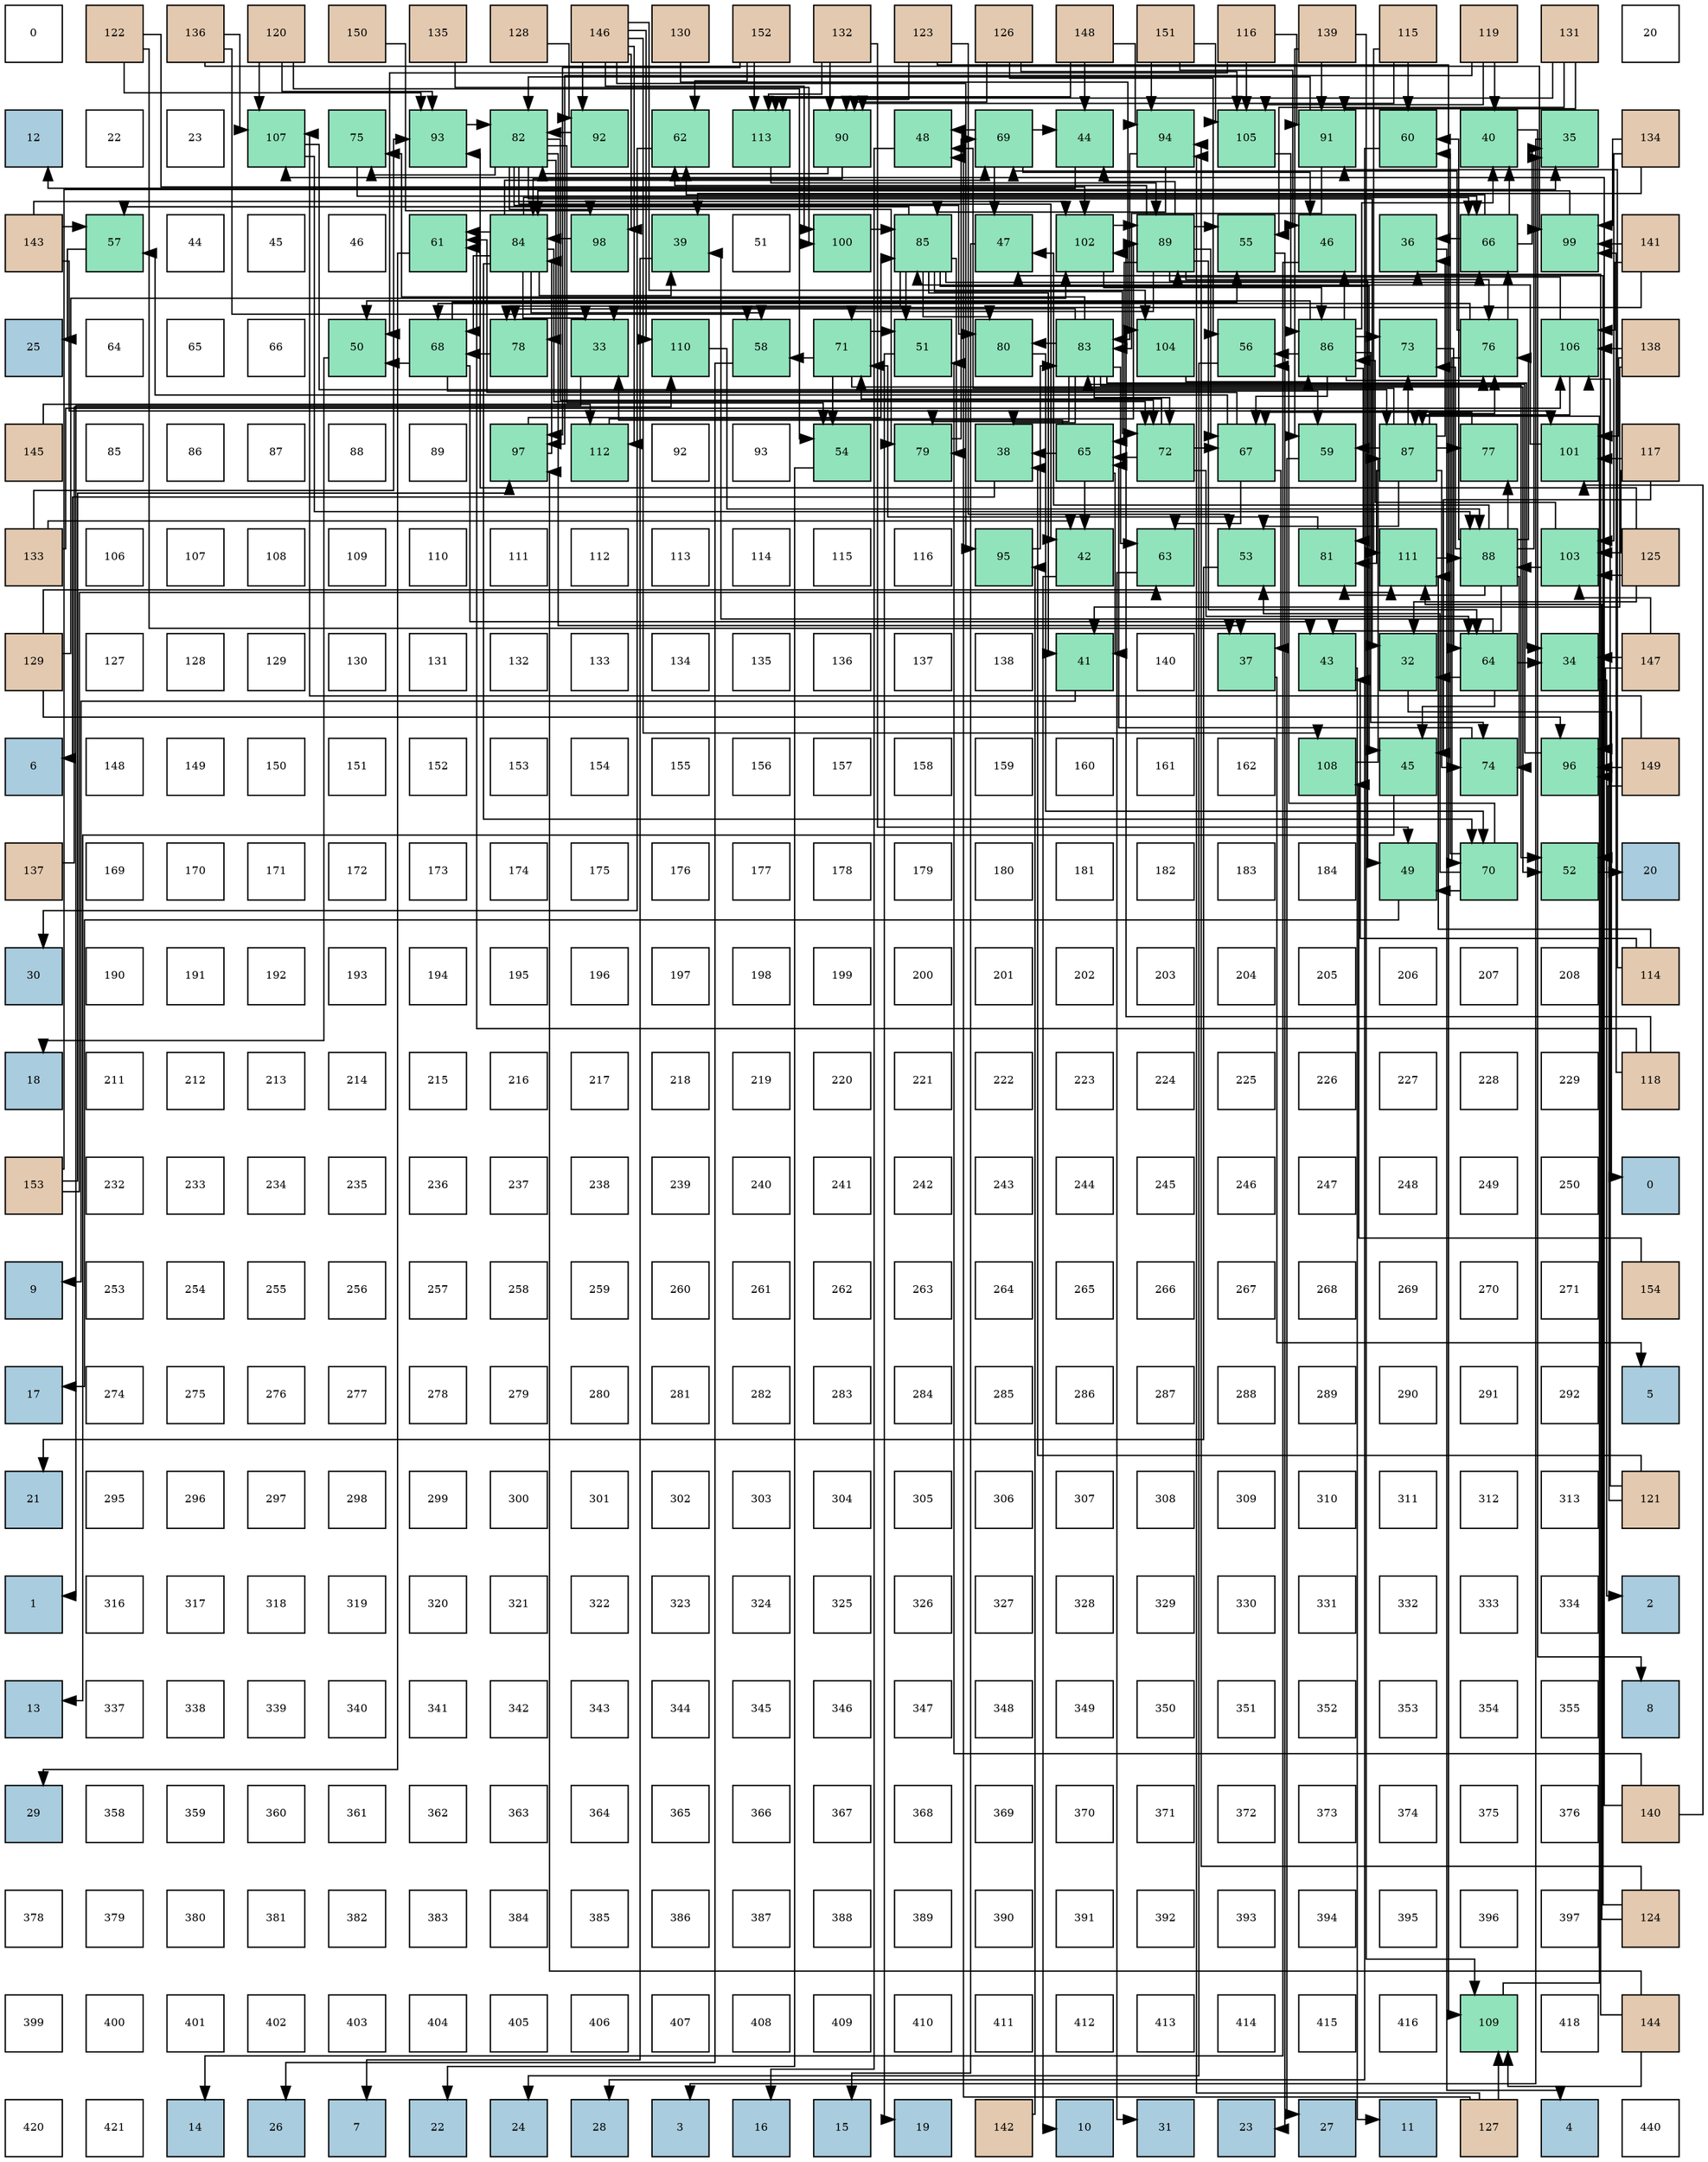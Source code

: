 digraph layout{
 rankdir=TB;
 splines=ortho;
 node [style=filled shape=square fixedsize=true width=0.6];
0[label="0", fontsize=8, fillcolor="#ffffff"];
1[label="122", fontsize=8, fillcolor="#e3c9af"];
2[label="136", fontsize=8, fillcolor="#e3c9af"];
3[label="120", fontsize=8, fillcolor="#e3c9af"];
4[label="150", fontsize=8, fillcolor="#e3c9af"];
5[label="135", fontsize=8, fillcolor="#e3c9af"];
6[label="128", fontsize=8, fillcolor="#e3c9af"];
7[label="146", fontsize=8, fillcolor="#e3c9af"];
8[label="130", fontsize=8, fillcolor="#e3c9af"];
9[label="152", fontsize=8, fillcolor="#e3c9af"];
10[label="132", fontsize=8, fillcolor="#e3c9af"];
11[label="123", fontsize=8, fillcolor="#e3c9af"];
12[label="126", fontsize=8, fillcolor="#e3c9af"];
13[label="148", fontsize=8, fillcolor="#e3c9af"];
14[label="151", fontsize=8, fillcolor="#e3c9af"];
15[label="116", fontsize=8, fillcolor="#e3c9af"];
16[label="139", fontsize=8, fillcolor="#e3c9af"];
17[label="115", fontsize=8, fillcolor="#e3c9af"];
18[label="119", fontsize=8, fillcolor="#e3c9af"];
19[label="131", fontsize=8, fillcolor="#e3c9af"];
20[label="20", fontsize=8, fillcolor="#ffffff"];
21[label="12", fontsize=8, fillcolor="#a9ccde"];
22[label="22", fontsize=8, fillcolor="#ffffff"];
23[label="23", fontsize=8, fillcolor="#ffffff"];
24[label="107", fontsize=8, fillcolor="#91e3bb"];
25[label="75", fontsize=8, fillcolor="#91e3bb"];
26[label="93", fontsize=8, fillcolor="#91e3bb"];
27[label="82", fontsize=8, fillcolor="#91e3bb"];
28[label="92", fontsize=8, fillcolor="#91e3bb"];
29[label="62", fontsize=8, fillcolor="#91e3bb"];
30[label="113", fontsize=8, fillcolor="#91e3bb"];
31[label="90", fontsize=8, fillcolor="#91e3bb"];
32[label="48", fontsize=8, fillcolor="#91e3bb"];
33[label="69", fontsize=8, fillcolor="#91e3bb"];
34[label="44", fontsize=8, fillcolor="#91e3bb"];
35[label="94", fontsize=8, fillcolor="#91e3bb"];
36[label="105", fontsize=8, fillcolor="#91e3bb"];
37[label="91", fontsize=8, fillcolor="#91e3bb"];
38[label="60", fontsize=8, fillcolor="#91e3bb"];
39[label="40", fontsize=8, fillcolor="#91e3bb"];
40[label="35", fontsize=8, fillcolor="#91e3bb"];
41[label="134", fontsize=8, fillcolor="#e3c9af"];
42[label="143", fontsize=8, fillcolor="#e3c9af"];
43[label="57", fontsize=8, fillcolor="#91e3bb"];
44[label="44", fontsize=8, fillcolor="#ffffff"];
45[label="45", fontsize=8, fillcolor="#ffffff"];
46[label="46", fontsize=8, fillcolor="#ffffff"];
47[label="61", fontsize=8, fillcolor="#91e3bb"];
48[label="84", fontsize=8, fillcolor="#91e3bb"];
49[label="98", fontsize=8, fillcolor="#91e3bb"];
50[label="39", fontsize=8, fillcolor="#91e3bb"];
51[label="51", fontsize=8, fillcolor="#ffffff"];
52[label="100", fontsize=8, fillcolor="#91e3bb"];
53[label="85", fontsize=8, fillcolor="#91e3bb"];
54[label="47", fontsize=8, fillcolor="#91e3bb"];
55[label="102", fontsize=8, fillcolor="#91e3bb"];
56[label="89", fontsize=8, fillcolor="#91e3bb"];
57[label="55", fontsize=8, fillcolor="#91e3bb"];
58[label="46", fontsize=8, fillcolor="#91e3bb"];
59[label="36", fontsize=8, fillcolor="#91e3bb"];
60[label="66", fontsize=8, fillcolor="#91e3bb"];
61[label="99", fontsize=8, fillcolor="#91e3bb"];
62[label="141", fontsize=8, fillcolor="#e3c9af"];
63[label="25", fontsize=8, fillcolor="#a9ccde"];
64[label="64", fontsize=8, fillcolor="#ffffff"];
65[label="65", fontsize=8, fillcolor="#ffffff"];
66[label="66", fontsize=8, fillcolor="#ffffff"];
67[label="50", fontsize=8, fillcolor="#91e3bb"];
68[label="68", fontsize=8, fillcolor="#91e3bb"];
69[label="78", fontsize=8, fillcolor="#91e3bb"];
70[label="33", fontsize=8, fillcolor="#91e3bb"];
71[label="110", fontsize=8, fillcolor="#91e3bb"];
72[label="58", fontsize=8, fillcolor="#91e3bb"];
73[label="71", fontsize=8, fillcolor="#91e3bb"];
74[label="51", fontsize=8, fillcolor="#91e3bb"];
75[label="80", fontsize=8, fillcolor="#91e3bb"];
76[label="83", fontsize=8, fillcolor="#91e3bb"];
77[label="104", fontsize=8, fillcolor="#91e3bb"];
78[label="56", fontsize=8, fillcolor="#91e3bb"];
79[label="86", fontsize=8, fillcolor="#91e3bb"];
80[label="73", fontsize=8, fillcolor="#91e3bb"];
81[label="76", fontsize=8, fillcolor="#91e3bb"];
82[label="106", fontsize=8, fillcolor="#91e3bb"];
83[label="138", fontsize=8, fillcolor="#e3c9af"];
84[label="145", fontsize=8, fillcolor="#e3c9af"];
85[label="85", fontsize=8, fillcolor="#ffffff"];
86[label="86", fontsize=8, fillcolor="#ffffff"];
87[label="87", fontsize=8, fillcolor="#ffffff"];
88[label="88", fontsize=8, fillcolor="#ffffff"];
89[label="89", fontsize=8, fillcolor="#ffffff"];
90[label="97", fontsize=8, fillcolor="#91e3bb"];
91[label="112", fontsize=8, fillcolor="#91e3bb"];
92[label="92", fontsize=8, fillcolor="#ffffff"];
93[label="93", fontsize=8, fillcolor="#ffffff"];
94[label="54", fontsize=8, fillcolor="#91e3bb"];
95[label="79", fontsize=8, fillcolor="#91e3bb"];
96[label="38", fontsize=8, fillcolor="#91e3bb"];
97[label="65", fontsize=8, fillcolor="#91e3bb"];
98[label="72", fontsize=8, fillcolor="#91e3bb"];
99[label="67", fontsize=8, fillcolor="#91e3bb"];
100[label="59", fontsize=8, fillcolor="#91e3bb"];
101[label="87", fontsize=8, fillcolor="#91e3bb"];
102[label="77", fontsize=8, fillcolor="#91e3bb"];
103[label="101", fontsize=8, fillcolor="#91e3bb"];
104[label="117", fontsize=8, fillcolor="#e3c9af"];
105[label="133", fontsize=8, fillcolor="#e3c9af"];
106[label="106", fontsize=8, fillcolor="#ffffff"];
107[label="107", fontsize=8, fillcolor="#ffffff"];
108[label="108", fontsize=8, fillcolor="#ffffff"];
109[label="109", fontsize=8, fillcolor="#ffffff"];
110[label="110", fontsize=8, fillcolor="#ffffff"];
111[label="111", fontsize=8, fillcolor="#ffffff"];
112[label="112", fontsize=8, fillcolor="#ffffff"];
113[label="113", fontsize=8, fillcolor="#ffffff"];
114[label="114", fontsize=8, fillcolor="#ffffff"];
115[label="115", fontsize=8, fillcolor="#ffffff"];
116[label="116", fontsize=8, fillcolor="#ffffff"];
117[label="95", fontsize=8, fillcolor="#91e3bb"];
118[label="42", fontsize=8, fillcolor="#91e3bb"];
119[label="63", fontsize=8, fillcolor="#91e3bb"];
120[label="53", fontsize=8, fillcolor="#91e3bb"];
121[label="81", fontsize=8, fillcolor="#91e3bb"];
122[label="111", fontsize=8, fillcolor="#91e3bb"];
123[label="88", fontsize=8, fillcolor="#91e3bb"];
124[label="103", fontsize=8, fillcolor="#91e3bb"];
125[label="125", fontsize=8, fillcolor="#e3c9af"];
126[label="129", fontsize=8, fillcolor="#e3c9af"];
127[label="127", fontsize=8, fillcolor="#ffffff"];
128[label="128", fontsize=8, fillcolor="#ffffff"];
129[label="129", fontsize=8, fillcolor="#ffffff"];
130[label="130", fontsize=8, fillcolor="#ffffff"];
131[label="131", fontsize=8, fillcolor="#ffffff"];
132[label="132", fontsize=8, fillcolor="#ffffff"];
133[label="133", fontsize=8, fillcolor="#ffffff"];
134[label="134", fontsize=8, fillcolor="#ffffff"];
135[label="135", fontsize=8, fillcolor="#ffffff"];
136[label="136", fontsize=8, fillcolor="#ffffff"];
137[label="137", fontsize=8, fillcolor="#ffffff"];
138[label="138", fontsize=8, fillcolor="#ffffff"];
139[label="41", fontsize=8, fillcolor="#91e3bb"];
140[label="140", fontsize=8, fillcolor="#ffffff"];
141[label="37", fontsize=8, fillcolor="#91e3bb"];
142[label="43", fontsize=8, fillcolor="#91e3bb"];
143[label="32", fontsize=8, fillcolor="#91e3bb"];
144[label="64", fontsize=8, fillcolor="#91e3bb"];
145[label="34", fontsize=8, fillcolor="#91e3bb"];
146[label="147", fontsize=8, fillcolor="#e3c9af"];
147[label="6", fontsize=8, fillcolor="#a9ccde"];
148[label="148", fontsize=8, fillcolor="#ffffff"];
149[label="149", fontsize=8, fillcolor="#ffffff"];
150[label="150", fontsize=8, fillcolor="#ffffff"];
151[label="151", fontsize=8, fillcolor="#ffffff"];
152[label="152", fontsize=8, fillcolor="#ffffff"];
153[label="153", fontsize=8, fillcolor="#ffffff"];
154[label="154", fontsize=8, fillcolor="#ffffff"];
155[label="155", fontsize=8, fillcolor="#ffffff"];
156[label="156", fontsize=8, fillcolor="#ffffff"];
157[label="157", fontsize=8, fillcolor="#ffffff"];
158[label="158", fontsize=8, fillcolor="#ffffff"];
159[label="159", fontsize=8, fillcolor="#ffffff"];
160[label="160", fontsize=8, fillcolor="#ffffff"];
161[label="161", fontsize=8, fillcolor="#ffffff"];
162[label="162", fontsize=8, fillcolor="#ffffff"];
163[label="108", fontsize=8, fillcolor="#91e3bb"];
164[label="45", fontsize=8, fillcolor="#91e3bb"];
165[label="74", fontsize=8, fillcolor="#91e3bb"];
166[label="96", fontsize=8, fillcolor="#91e3bb"];
167[label="149", fontsize=8, fillcolor="#e3c9af"];
168[label="137", fontsize=8, fillcolor="#e3c9af"];
169[label="169", fontsize=8, fillcolor="#ffffff"];
170[label="170", fontsize=8, fillcolor="#ffffff"];
171[label="171", fontsize=8, fillcolor="#ffffff"];
172[label="172", fontsize=8, fillcolor="#ffffff"];
173[label="173", fontsize=8, fillcolor="#ffffff"];
174[label="174", fontsize=8, fillcolor="#ffffff"];
175[label="175", fontsize=8, fillcolor="#ffffff"];
176[label="176", fontsize=8, fillcolor="#ffffff"];
177[label="177", fontsize=8, fillcolor="#ffffff"];
178[label="178", fontsize=8, fillcolor="#ffffff"];
179[label="179", fontsize=8, fillcolor="#ffffff"];
180[label="180", fontsize=8, fillcolor="#ffffff"];
181[label="181", fontsize=8, fillcolor="#ffffff"];
182[label="182", fontsize=8, fillcolor="#ffffff"];
183[label="183", fontsize=8, fillcolor="#ffffff"];
184[label="184", fontsize=8, fillcolor="#ffffff"];
185[label="49", fontsize=8, fillcolor="#91e3bb"];
186[label="70", fontsize=8, fillcolor="#91e3bb"];
187[label="52", fontsize=8, fillcolor="#91e3bb"];
188[label="20", fontsize=8, fillcolor="#a9ccde"];
189[label="30", fontsize=8, fillcolor="#a9ccde"];
190[label="190", fontsize=8, fillcolor="#ffffff"];
191[label="191", fontsize=8, fillcolor="#ffffff"];
192[label="192", fontsize=8, fillcolor="#ffffff"];
193[label="193", fontsize=8, fillcolor="#ffffff"];
194[label="194", fontsize=8, fillcolor="#ffffff"];
195[label="195", fontsize=8, fillcolor="#ffffff"];
196[label="196", fontsize=8, fillcolor="#ffffff"];
197[label="197", fontsize=8, fillcolor="#ffffff"];
198[label="198", fontsize=8, fillcolor="#ffffff"];
199[label="199", fontsize=8, fillcolor="#ffffff"];
200[label="200", fontsize=8, fillcolor="#ffffff"];
201[label="201", fontsize=8, fillcolor="#ffffff"];
202[label="202", fontsize=8, fillcolor="#ffffff"];
203[label="203", fontsize=8, fillcolor="#ffffff"];
204[label="204", fontsize=8, fillcolor="#ffffff"];
205[label="205", fontsize=8, fillcolor="#ffffff"];
206[label="206", fontsize=8, fillcolor="#ffffff"];
207[label="207", fontsize=8, fillcolor="#ffffff"];
208[label="208", fontsize=8, fillcolor="#ffffff"];
209[label="114", fontsize=8, fillcolor="#e3c9af"];
210[label="18", fontsize=8, fillcolor="#a9ccde"];
211[label="211", fontsize=8, fillcolor="#ffffff"];
212[label="212", fontsize=8, fillcolor="#ffffff"];
213[label="213", fontsize=8, fillcolor="#ffffff"];
214[label="214", fontsize=8, fillcolor="#ffffff"];
215[label="215", fontsize=8, fillcolor="#ffffff"];
216[label="216", fontsize=8, fillcolor="#ffffff"];
217[label="217", fontsize=8, fillcolor="#ffffff"];
218[label="218", fontsize=8, fillcolor="#ffffff"];
219[label="219", fontsize=8, fillcolor="#ffffff"];
220[label="220", fontsize=8, fillcolor="#ffffff"];
221[label="221", fontsize=8, fillcolor="#ffffff"];
222[label="222", fontsize=8, fillcolor="#ffffff"];
223[label="223", fontsize=8, fillcolor="#ffffff"];
224[label="224", fontsize=8, fillcolor="#ffffff"];
225[label="225", fontsize=8, fillcolor="#ffffff"];
226[label="226", fontsize=8, fillcolor="#ffffff"];
227[label="227", fontsize=8, fillcolor="#ffffff"];
228[label="228", fontsize=8, fillcolor="#ffffff"];
229[label="229", fontsize=8, fillcolor="#ffffff"];
230[label="118", fontsize=8, fillcolor="#e3c9af"];
231[label="153", fontsize=8, fillcolor="#e3c9af"];
232[label="232", fontsize=8, fillcolor="#ffffff"];
233[label="233", fontsize=8, fillcolor="#ffffff"];
234[label="234", fontsize=8, fillcolor="#ffffff"];
235[label="235", fontsize=8, fillcolor="#ffffff"];
236[label="236", fontsize=8, fillcolor="#ffffff"];
237[label="237", fontsize=8, fillcolor="#ffffff"];
238[label="238", fontsize=8, fillcolor="#ffffff"];
239[label="239", fontsize=8, fillcolor="#ffffff"];
240[label="240", fontsize=8, fillcolor="#ffffff"];
241[label="241", fontsize=8, fillcolor="#ffffff"];
242[label="242", fontsize=8, fillcolor="#ffffff"];
243[label="243", fontsize=8, fillcolor="#ffffff"];
244[label="244", fontsize=8, fillcolor="#ffffff"];
245[label="245", fontsize=8, fillcolor="#ffffff"];
246[label="246", fontsize=8, fillcolor="#ffffff"];
247[label="247", fontsize=8, fillcolor="#ffffff"];
248[label="248", fontsize=8, fillcolor="#ffffff"];
249[label="249", fontsize=8, fillcolor="#ffffff"];
250[label="250", fontsize=8, fillcolor="#ffffff"];
251[label="0", fontsize=8, fillcolor="#a9ccde"];
252[label="9", fontsize=8, fillcolor="#a9ccde"];
253[label="253", fontsize=8, fillcolor="#ffffff"];
254[label="254", fontsize=8, fillcolor="#ffffff"];
255[label="255", fontsize=8, fillcolor="#ffffff"];
256[label="256", fontsize=8, fillcolor="#ffffff"];
257[label="257", fontsize=8, fillcolor="#ffffff"];
258[label="258", fontsize=8, fillcolor="#ffffff"];
259[label="259", fontsize=8, fillcolor="#ffffff"];
260[label="260", fontsize=8, fillcolor="#ffffff"];
261[label="261", fontsize=8, fillcolor="#ffffff"];
262[label="262", fontsize=8, fillcolor="#ffffff"];
263[label="263", fontsize=8, fillcolor="#ffffff"];
264[label="264", fontsize=8, fillcolor="#ffffff"];
265[label="265", fontsize=8, fillcolor="#ffffff"];
266[label="266", fontsize=8, fillcolor="#ffffff"];
267[label="267", fontsize=8, fillcolor="#ffffff"];
268[label="268", fontsize=8, fillcolor="#ffffff"];
269[label="269", fontsize=8, fillcolor="#ffffff"];
270[label="270", fontsize=8, fillcolor="#ffffff"];
271[label="271", fontsize=8, fillcolor="#ffffff"];
272[label="154", fontsize=8, fillcolor="#e3c9af"];
273[label="17", fontsize=8, fillcolor="#a9ccde"];
274[label="274", fontsize=8, fillcolor="#ffffff"];
275[label="275", fontsize=8, fillcolor="#ffffff"];
276[label="276", fontsize=8, fillcolor="#ffffff"];
277[label="277", fontsize=8, fillcolor="#ffffff"];
278[label="278", fontsize=8, fillcolor="#ffffff"];
279[label="279", fontsize=8, fillcolor="#ffffff"];
280[label="280", fontsize=8, fillcolor="#ffffff"];
281[label="281", fontsize=8, fillcolor="#ffffff"];
282[label="282", fontsize=8, fillcolor="#ffffff"];
283[label="283", fontsize=8, fillcolor="#ffffff"];
284[label="284", fontsize=8, fillcolor="#ffffff"];
285[label="285", fontsize=8, fillcolor="#ffffff"];
286[label="286", fontsize=8, fillcolor="#ffffff"];
287[label="287", fontsize=8, fillcolor="#ffffff"];
288[label="288", fontsize=8, fillcolor="#ffffff"];
289[label="289", fontsize=8, fillcolor="#ffffff"];
290[label="290", fontsize=8, fillcolor="#ffffff"];
291[label="291", fontsize=8, fillcolor="#ffffff"];
292[label="292", fontsize=8, fillcolor="#ffffff"];
293[label="5", fontsize=8, fillcolor="#a9ccde"];
294[label="21", fontsize=8, fillcolor="#a9ccde"];
295[label="295", fontsize=8, fillcolor="#ffffff"];
296[label="296", fontsize=8, fillcolor="#ffffff"];
297[label="297", fontsize=8, fillcolor="#ffffff"];
298[label="298", fontsize=8, fillcolor="#ffffff"];
299[label="299", fontsize=8, fillcolor="#ffffff"];
300[label="300", fontsize=8, fillcolor="#ffffff"];
301[label="301", fontsize=8, fillcolor="#ffffff"];
302[label="302", fontsize=8, fillcolor="#ffffff"];
303[label="303", fontsize=8, fillcolor="#ffffff"];
304[label="304", fontsize=8, fillcolor="#ffffff"];
305[label="305", fontsize=8, fillcolor="#ffffff"];
306[label="306", fontsize=8, fillcolor="#ffffff"];
307[label="307", fontsize=8, fillcolor="#ffffff"];
308[label="308", fontsize=8, fillcolor="#ffffff"];
309[label="309", fontsize=8, fillcolor="#ffffff"];
310[label="310", fontsize=8, fillcolor="#ffffff"];
311[label="311", fontsize=8, fillcolor="#ffffff"];
312[label="312", fontsize=8, fillcolor="#ffffff"];
313[label="313", fontsize=8, fillcolor="#ffffff"];
314[label="121", fontsize=8, fillcolor="#e3c9af"];
315[label="1", fontsize=8, fillcolor="#a9ccde"];
316[label="316", fontsize=8, fillcolor="#ffffff"];
317[label="317", fontsize=8, fillcolor="#ffffff"];
318[label="318", fontsize=8, fillcolor="#ffffff"];
319[label="319", fontsize=8, fillcolor="#ffffff"];
320[label="320", fontsize=8, fillcolor="#ffffff"];
321[label="321", fontsize=8, fillcolor="#ffffff"];
322[label="322", fontsize=8, fillcolor="#ffffff"];
323[label="323", fontsize=8, fillcolor="#ffffff"];
324[label="324", fontsize=8, fillcolor="#ffffff"];
325[label="325", fontsize=8, fillcolor="#ffffff"];
326[label="326", fontsize=8, fillcolor="#ffffff"];
327[label="327", fontsize=8, fillcolor="#ffffff"];
328[label="328", fontsize=8, fillcolor="#ffffff"];
329[label="329", fontsize=8, fillcolor="#ffffff"];
330[label="330", fontsize=8, fillcolor="#ffffff"];
331[label="331", fontsize=8, fillcolor="#ffffff"];
332[label="332", fontsize=8, fillcolor="#ffffff"];
333[label="333", fontsize=8, fillcolor="#ffffff"];
334[label="334", fontsize=8, fillcolor="#ffffff"];
335[label="2", fontsize=8, fillcolor="#a9ccde"];
336[label="13", fontsize=8, fillcolor="#a9ccde"];
337[label="337", fontsize=8, fillcolor="#ffffff"];
338[label="338", fontsize=8, fillcolor="#ffffff"];
339[label="339", fontsize=8, fillcolor="#ffffff"];
340[label="340", fontsize=8, fillcolor="#ffffff"];
341[label="341", fontsize=8, fillcolor="#ffffff"];
342[label="342", fontsize=8, fillcolor="#ffffff"];
343[label="343", fontsize=8, fillcolor="#ffffff"];
344[label="344", fontsize=8, fillcolor="#ffffff"];
345[label="345", fontsize=8, fillcolor="#ffffff"];
346[label="346", fontsize=8, fillcolor="#ffffff"];
347[label="347", fontsize=8, fillcolor="#ffffff"];
348[label="348", fontsize=8, fillcolor="#ffffff"];
349[label="349", fontsize=8, fillcolor="#ffffff"];
350[label="350", fontsize=8, fillcolor="#ffffff"];
351[label="351", fontsize=8, fillcolor="#ffffff"];
352[label="352", fontsize=8, fillcolor="#ffffff"];
353[label="353", fontsize=8, fillcolor="#ffffff"];
354[label="354", fontsize=8, fillcolor="#ffffff"];
355[label="355", fontsize=8, fillcolor="#ffffff"];
356[label="8", fontsize=8, fillcolor="#a9ccde"];
357[label="29", fontsize=8, fillcolor="#a9ccde"];
358[label="358", fontsize=8, fillcolor="#ffffff"];
359[label="359", fontsize=8, fillcolor="#ffffff"];
360[label="360", fontsize=8, fillcolor="#ffffff"];
361[label="361", fontsize=8, fillcolor="#ffffff"];
362[label="362", fontsize=8, fillcolor="#ffffff"];
363[label="363", fontsize=8, fillcolor="#ffffff"];
364[label="364", fontsize=8, fillcolor="#ffffff"];
365[label="365", fontsize=8, fillcolor="#ffffff"];
366[label="366", fontsize=8, fillcolor="#ffffff"];
367[label="367", fontsize=8, fillcolor="#ffffff"];
368[label="368", fontsize=8, fillcolor="#ffffff"];
369[label="369", fontsize=8, fillcolor="#ffffff"];
370[label="370", fontsize=8, fillcolor="#ffffff"];
371[label="371", fontsize=8, fillcolor="#ffffff"];
372[label="372", fontsize=8, fillcolor="#ffffff"];
373[label="373", fontsize=8, fillcolor="#ffffff"];
374[label="374", fontsize=8, fillcolor="#ffffff"];
375[label="375", fontsize=8, fillcolor="#ffffff"];
376[label="376", fontsize=8, fillcolor="#ffffff"];
377[label="140", fontsize=8, fillcolor="#e3c9af"];
378[label="378", fontsize=8, fillcolor="#ffffff"];
379[label="379", fontsize=8, fillcolor="#ffffff"];
380[label="380", fontsize=8, fillcolor="#ffffff"];
381[label="381", fontsize=8, fillcolor="#ffffff"];
382[label="382", fontsize=8, fillcolor="#ffffff"];
383[label="383", fontsize=8, fillcolor="#ffffff"];
384[label="384", fontsize=8, fillcolor="#ffffff"];
385[label="385", fontsize=8, fillcolor="#ffffff"];
386[label="386", fontsize=8, fillcolor="#ffffff"];
387[label="387", fontsize=8, fillcolor="#ffffff"];
388[label="388", fontsize=8, fillcolor="#ffffff"];
389[label="389", fontsize=8, fillcolor="#ffffff"];
390[label="390", fontsize=8, fillcolor="#ffffff"];
391[label="391", fontsize=8, fillcolor="#ffffff"];
392[label="392", fontsize=8, fillcolor="#ffffff"];
393[label="393", fontsize=8, fillcolor="#ffffff"];
394[label="394", fontsize=8, fillcolor="#ffffff"];
395[label="395", fontsize=8, fillcolor="#ffffff"];
396[label="396", fontsize=8, fillcolor="#ffffff"];
397[label="397", fontsize=8, fillcolor="#ffffff"];
398[label="124", fontsize=8, fillcolor="#e3c9af"];
399[label="399", fontsize=8, fillcolor="#ffffff"];
400[label="400", fontsize=8, fillcolor="#ffffff"];
401[label="401", fontsize=8, fillcolor="#ffffff"];
402[label="402", fontsize=8, fillcolor="#ffffff"];
403[label="403", fontsize=8, fillcolor="#ffffff"];
404[label="404", fontsize=8, fillcolor="#ffffff"];
405[label="405", fontsize=8, fillcolor="#ffffff"];
406[label="406", fontsize=8, fillcolor="#ffffff"];
407[label="407", fontsize=8, fillcolor="#ffffff"];
408[label="408", fontsize=8, fillcolor="#ffffff"];
409[label="409", fontsize=8, fillcolor="#ffffff"];
410[label="410", fontsize=8, fillcolor="#ffffff"];
411[label="411", fontsize=8, fillcolor="#ffffff"];
412[label="412", fontsize=8, fillcolor="#ffffff"];
413[label="413", fontsize=8, fillcolor="#ffffff"];
414[label="414", fontsize=8, fillcolor="#ffffff"];
415[label="415", fontsize=8, fillcolor="#ffffff"];
416[label="416", fontsize=8, fillcolor="#ffffff"];
417[label="109", fontsize=8, fillcolor="#91e3bb"];
418[label="418", fontsize=8, fillcolor="#ffffff"];
419[label="144", fontsize=8, fillcolor="#e3c9af"];
420[label="420", fontsize=8, fillcolor="#ffffff"];
421[label="421", fontsize=8, fillcolor="#ffffff"];
422[label="14", fontsize=8, fillcolor="#a9ccde"];
423[label="26", fontsize=8, fillcolor="#a9ccde"];
424[label="7", fontsize=8, fillcolor="#a9ccde"];
425[label="22", fontsize=8, fillcolor="#a9ccde"];
426[label="24", fontsize=8, fillcolor="#a9ccde"];
427[label="28", fontsize=8, fillcolor="#a9ccde"];
428[label="3", fontsize=8, fillcolor="#a9ccde"];
429[label="16", fontsize=8, fillcolor="#a9ccde"];
430[label="15", fontsize=8, fillcolor="#a9ccde"];
431[label="19", fontsize=8, fillcolor="#a9ccde"];
432[label="142", fontsize=8, fillcolor="#e3c9af"];
433[label="10", fontsize=8, fillcolor="#a9ccde"];
434[label="31", fontsize=8, fillcolor="#a9ccde"];
435[label="23", fontsize=8, fillcolor="#a9ccde"];
436[label="27", fontsize=8, fillcolor="#a9ccde"];
437[label="11", fontsize=8, fillcolor="#a9ccde"];
438[label="127", fontsize=8, fillcolor="#e3c9af"];
439[label="4", fontsize=8, fillcolor="#a9ccde"];
440[label="440", fontsize=8, fillcolor="#ffffff"];
edge [constraint=false, style=vis];143 -> 251;
70 -> 315;
145 -> 335;
40 -> 428;
59 -> 439;
141 -> 293;
96 -> 147;
50 -> 424;
39 -> 356;
139 -> 252;
118 -> 433;
142 -> 437;
34 -> 21;
164 -> 336;
58 -> 422;
54 -> 430;
32 -> 429;
185 -> 273;
67 -> 210;
74 -> 431;
187 -> 188;
120 -> 294;
94 -> 425;
57 -> 435;
78 -> 426;
43 -> 63;
72 -> 423;
100 -> 436;
38 -> 427;
47 -> 357;
29 -> 189;
119 -> 434;
144 -> 143;
144 -> 145;
144 -> 50;
144 -> 164;
97 -> 70;
97 -> 96;
97 -> 139;
97 -> 118;
60 -> 40;
60 -> 59;
60 -> 39;
60 -> 29;
99 -> 141;
99 -> 43;
99 -> 47;
99 -> 119;
68 -> 142;
68 -> 67;
68 -> 57;
68 -> 100;
33 -> 34;
33 -> 58;
33 -> 54;
33 -> 32;
186 -> 185;
186 -> 120;
186 -> 78;
186 -> 38;
73 -> 74;
73 -> 187;
73 -> 94;
73 -> 72;
98 -> 144;
98 -> 97;
98 -> 99;
98 -> 73;
80 -> 144;
165 -> 97;
25 -> 60;
81 -> 60;
81 -> 68;
81 -> 33;
81 -> 186;
102 -> 99;
69 -> 68;
95 -> 33;
75 -> 186;
121 -> 73;
27 -> 143;
27 -> 141;
27 -> 118;
27 -> 94;
27 -> 98;
27 -> 25;
27 -> 69;
27 -> 95;
27 -> 75;
76 -> 145;
76 -> 96;
76 -> 187;
76 -> 119;
76 -> 98;
76 -> 25;
76 -> 69;
76 -> 95;
76 -> 75;
48 -> 70;
48 -> 50;
48 -> 72;
48 -> 47;
48 -> 60;
48 -> 68;
48 -> 33;
48 -> 186;
48 -> 98;
53 -> 139;
53 -> 164;
53 -> 74;
53 -> 43;
53 -> 60;
53 -> 98;
53 -> 69;
53 -> 95;
53 -> 75;
79 -> 39;
79 -> 58;
79 -> 67;
79 -> 78;
79 -> 99;
79 -> 80;
79 -> 165;
79 -> 81;
79 -> 121;
101 -> 59;
101 -> 32;
101 -> 120;
101 -> 100;
101 -> 80;
101 -> 165;
101 -> 81;
101 -> 102;
101 -> 121;
123 -> 40;
123 -> 142;
123 -> 54;
123 -> 38;
123 -> 80;
123 -> 165;
123 -> 81;
123 -> 102;
123 -> 121;
56 -> 34;
56 -> 185;
56 -> 57;
56 -> 29;
56 -> 144;
56 -> 97;
56 -> 99;
56 -> 73;
56 -> 81;
31 -> 27;
31 -> 48;
37 -> 27;
37 -> 76;
28 -> 27;
26 -> 27;
35 -> 76;
35 -> 53;
117 -> 76;
166 -> 76;
90 -> 48;
90 -> 53;
49 -> 48;
61 -> 48;
52 -> 53;
103 -> 53;
55 -> 79;
55 -> 56;
124 -> 79;
124 -> 123;
77 -> 79;
36 -> 79;
82 -> 101;
82 -> 56;
24 -> 101;
24 -> 123;
163 -> 101;
417 -> 101;
71 -> 123;
122 -> 123;
91 -> 56;
30 -> 56;
209 -> 142;
209 -> 37;
209 -> 122;
17 -> 38;
17 -> 31;
17 -> 122;
15 -> 67;
15 -> 37;
15 -> 36;
104 -> 164;
104 -> 103;
104 -> 124;
230 -> 47;
230 -> 61;
230 -> 55;
18 -> 39;
18 -> 90;
18 -> 36;
3 -> 94;
3 -> 26;
3 -> 24;
314 -> 96;
314 -> 166;
314 -> 82;
1 -> 141;
1 -> 26;
1 -> 55;
11 -> 120;
11 -> 31;
11 -> 417;
398 -> 54;
398 -> 35;
398 -> 122;
125 -> 143;
125 -> 26;
125 -> 124;
12 -> 78;
12 -> 31;
12 -> 36;
438 -> 32;
438 -> 35;
438 -> 417;
6 -> 28;
126 -> 119;
126 -> 166;
126 -> 55;
8 -> 77;
19 -> 57;
19 -> 37;
19 -> 30;
10 -> 185;
10 -> 31;
10 -> 30;
105 -> 118;
105 -> 26;
105 -> 82;
41 -> 50;
41 -> 61;
41 -> 124;
5 -> 52;
2 -> 72;
2 -> 61;
2 -> 24;
168 -> 71;
83 -> 139;
83 -> 103;
83 -> 82;
16 -> 100;
16 -> 37;
16 -> 417;
377 -> 74;
377 -> 103;
377 -> 24;
62 -> 70;
62 -> 61;
62 -> 82;
432 -> 117;
42 -> 43;
42 -> 103;
42 -> 55;
419 -> 59;
419 -> 90;
419 -> 417;
84 -> 91;
7 -> 28;
7 -> 117;
7 -> 49;
7 -> 52;
7 -> 77;
7 -> 163;
7 -> 71;
7 -> 91;
146 -> 145;
146 -> 166;
146 -> 124;
13 -> 34;
13 -> 35;
13 -> 30;
167 -> 187;
167 -> 166;
167 -> 24;
4 -> 49;
14 -> 58;
14 -> 35;
14 -> 36;
9 -> 29;
9 -> 90;
9 -> 30;
231 -> 40;
231 -> 90;
231 -> 122;
272 -> 163;
edge [constraint=true, style=invis];
0 -> 21 -> 42 -> 63 -> 84 -> 105 -> 126 -> 147 -> 168 -> 189 -> 210 -> 231 -> 252 -> 273 -> 294 -> 315 -> 336 -> 357 -> 378 -> 399 -> 420;
1 -> 22 -> 43 -> 64 -> 85 -> 106 -> 127 -> 148 -> 169 -> 190 -> 211 -> 232 -> 253 -> 274 -> 295 -> 316 -> 337 -> 358 -> 379 -> 400 -> 421;
2 -> 23 -> 44 -> 65 -> 86 -> 107 -> 128 -> 149 -> 170 -> 191 -> 212 -> 233 -> 254 -> 275 -> 296 -> 317 -> 338 -> 359 -> 380 -> 401 -> 422;
3 -> 24 -> 45 -> 66 -> 87 -> 108 -> 129 -> 150 -> 171 -> 192 -> 213 -> 234 -> 255 -> 276 -> 297 -> 318 -> 339 -> 360 -> 381 -> 402 -> 423;
4 -> 25 -> 46 -> 67 -> 88 -> 109 -> 130 -> 151 -> 172 -> 193 -> 214 -> 235 -> 256 -> 277 -> 298 -> 319 -> 340 -> 361 -> 382 -> 403 -> 424;
5 -> 26 -> 47 -> 68 -> 89 -> 110 -> 131 -> 152 -> 173 -> 194 -> 215 -> 236 -> 257 -> 278 -> 299 -> 320 -> 341 -> 362 -> 383 -> 404 -> 425;
6 -> 27 -> 48 -> 69 -> 90 -> 111 -> 132 -> 153 -> 174 -> 195 -> 216 -> 237 -> 258 -> 279 -> 300 -> 321 -> 342 -> 363 -> 384 -> 405 -> 426;
7 -> 28 -> 49 -> 70 -> 91 -> 112 -> 133 -> 154 -> 175 -> 196 -> 217 -> 238 -> 259 -> 280 -> 301 -> 322 -> 343 -> 364 -> 385 -> 406 -> 427;
8 -> 29 -> 50 -> 71 -> 92 -> 113 -> 134 -> 155 -> 176 -> 197 -> 218 -> 239 -> 260 -> 281 -> 302 -> 323 -> 344 -> 365 -> 386 -> 407 -> 428;
9 -> 30 -> 51 -> 72 -> 93 -> 114 -> 135 -> 156 -> 177 -> 198 -> 219 -> 240 -> 261 -> 282 -> 303 -> 324 -> 345 -> 366 -> 387 -> 408 -> 429;
10 -> 31 -> 52 -> 73 -> 94 -> 115 -> 136 -> 157 -> 178 -> 199 -> 220 -> 241 -> 262 -> 283 -> 304 -> 325 -> 346 -> 367 -> 388 -> 409 -> 430;
11 -> 32 -> 53 -> 74 -> 95 -> 116 -> 137 -> 158 -> 179 -> 200 -> 221 -> 242 -> 263 -> 284 -> 305 -> 326 -> 347 -> 368 -> 389 -> 410 -> 431;
12 -> 33 -> 54 -> 75 -> 96 -> 117 -> 138 -> 159 -> 180 -> 201 -> 222 -> 243 -> 264 -> 285 -> 306 -> 327 -> 348 -> 369 -> 390 -> 411 -> 432;
13 -> 34 -> 55 -> 76 -> 97 -> 118 -> 139 -> 160 -> 181 -> 202 -> 223 -> 244 -> 265 -> 286 -> 307 -> 328 -> 349 -> 370 -> 391 -> 412 -> 433;
14 -> 35 -> 56 -> 77 -> 98 -> 119 -> 140 -> 161 -> 182 -> 203 -> 224 -> 245 -> 266 -> 287 -> 308 -> 329 -> 350 -> 371 -> 392 -> 413 -> 434;
15 -> 36 -> 57 -> 78 -> 99 -> 120 -> 141 -> 162 -> 183 -> 204 -> 225 -> 246 -> 267 -> 288 -> 309 -> 330 -> 351 -> 372 -> 393 -> 414 -> 435;
16 -> 37 -> 58 -> 79 -> 100 -> 121 -> 142 -> 163 -> 184 -> 205 -> 226 -> 247 -> 268 -> 289 -> 310 -> 331 -> 352 -> 373 -> 394 -> 415 -> 436;
17 -> 38 -> 59 -> 80 -> 101 -> 122 -> 143 -> 164 -> 185 -> 206 -> 227 -> 248 -> 269 -> 290 -> 311 -> 332 -> 353 -> 374 -> 395 -> 416 -> 437;
18 -> 39 -> 60 -> 81 -> 102 -> 123 -> 144 -> 165 -> 186 -> 207 -> 228 -> 249 -> 270 -> 291 -> 312 -> 333 -> 354 -> 375 -> 396 -> 417 -> 438;
19 -> 40 -> 61 -> 82 -> 103 -> 124 -> 145 -> 166 -> 187 -> 208 -> 229 -> 250 -> 271 -> 292 -> 313 -> 334 -> 355 -> 376 -> 397 -> 418 -> 439;
20 -> 41 -> 62 -> 83 -> 104 -> 125 -> 146 -> 167 -> 188 -> 209 -> 230 -> 251 -> 272 -> 293 -> 314 -> 335 -> 356 -> 377 -> 398 -> 419 -> 440;
rank = same {0 -> 1 -> 2 -> 3 -> 4 -> 5 -> 6 -> 7 -> 8 -> 9 -> 10 -> 11 -> 12 -> 13 -> 14 -> 15 -> 16 -> 17 -> 18 -> 19 -> 20};
rank = same {21 -> 22 -> 23 -> 24 -> 25 -> 26 -> 27 -> 28 -> 29 -> 30 -> 31 -> 32 -> 33 -> 34 -> 35 -> 36 -> 37 -> 38 -> 39 -> 40 -> 41};
rank = same {42 -> 43 -> 44 -> 45 -> 46 -> 47 -> 48 -> 49 -> 50 -> 51 -> 52 -> 53 -> 54 -> 55 -> 56 -> 57 -> 58 -> 59 -> 60 -> 61 -> 62};
rank = same {63 -> 64 -> 65 -> 66 -> 67 -> 68 -> 69 -> 70 -> 71 -> 72 -> 73 -> 74 -> 75 -> 76 -> 77 -> 78 -> 79 -> 80 -> 81 -> 82 -> 83};
rank = same {84 -> 85 -> 86 -> 87 -> 88 -> 89 -> 90 -> 91 -> 92 -> 93 -> 94 -> 95 -> 96 -> 97 -> 98 -> 99 -> 100 -> 101 -> 102 -> 103 -> 104};
rank = same {105 -> 106 -> 107 -> 108 -> 109 -> 110 -> 111 -> 112 -> 113 -> 114 -> 115 -> 116 -> 117 -> 118 -> 119 -> 120 -> 121 -> 122 -> 123 -> 124 -> 125};
rank = same {126 -> 127 -> 128 -> 129 -> 130 -> 131 -> 132 -> 133 -> 134 -> 135 -> 136 -> 137 -> 138 -> 139 -> 140 -> 141 -> 142 -> 143 -> 144 -> 145 -> 146};
rank = same {147 -> 148 -> 149 -> 150 -> 151 -> 152 -> 153 -> 154 -> 155 -> 156 -> 157 -> 158 -> 159 -> 160 -> 161 -> 162 -> 163 -> 164 -> 165 -> 166 -> 167};
rank = same {168 -> 169 -> 170 -> 171 -> 172 -> 173 -> 174 -> 175 -> 176 -> 177 -> 178 -> 179 -> 180 -> 181 -> 182 -> 183 -> 184 -> 185 -> 186 -> 187 -> 188};
rank = same {189 -> 190 -> 191 -> 192 -> 193 -> 194 -> 195 -> 196 -> 197 -> 198 -> 199 -> 200 -> 201 -> 202 -> 203 -> 204 -> 205 -> 206 -> 207 -> 208 -> 209};
rank = same {210 -> 211 -> 212 -> 213 -> 214 -> 215 -> 216 -> 217 -> 218 -> 219 -> 220 -> 221 -> 222 -> 223 -> 224 -> 225 -> 226 -> 227 -> 228 -> 229 -> 230};
rank = same {231 -> 232 -> 233 -> 234 -> 235 -> 236 -> 237 -> 238 -> 239 -> 240 -> 241 -> 242 -> 243 -> 244 -> 245 -> 246 -> 247 -> 248 -> 249 -> 250 -> 251};
rank = same {252 -> 253 -> 254 -> 255 -> 256 -> 257 -> 258 -> 259 -> 260 -> 261 -> 262 -> 263 -> 264 -> 265 -> 266 -> 267 -> 268 -> 269 -> 270 -> 271 -> 272};
rank = same {273 -> 274 -> 275 -> 276 -> 277 -> 278 -> 279 -> 280 -> 281 -> 282 -> 283 -> 284 -> 285 -> 286 -> 287 -> 288 -> 289 -> 290 -> 291 -> 292 -> 293};
rank = same {294 -> 295 -> 296 -> 297 -> 298 -> 299 -> 300 -> 301 -> 302 -> 303 -> 304 -> 305 -> 306 -> 307 -> 308 -> 309 -> 310 -> 311 -> 312 -> 313 -> 314};
rank = same {315 -> 316 -> 317 -> 318 -> 319 -> 320 -> 321 -> 322 -> 323 -> 324 -> 325 -> 326 -> 327 -> 328 -> 329 -> 330 -> 331 -> 332 -> 333 -> 334 -> 335};
rank = same {336 -> 337 -> 338 -> 339 -> 340 -> 341 -> 342 -> 343 -> 344 -> 345 -> 346 -> 347 -> 348 -> 349 -> 350 -> 351 -> 352 -> 353 -> 354 -> 355 -> 356};
rank = same {357 -> 358 -> 359 -> 360 -> 361 -> 362 -> 363 -> 364 -> 365 -> 366 -> 367 -> 368 -> 369 -> 370 -> 371 -> 372 -> 373 -> 374 -> 375 -> 376 -> 377};
rank = same {378 -> 379 -> 380 -> 381 -> 382 -> 383 -> 384 -> 385 -> 386 -> 387 -> 388 -> 389 -> 390 -> 391 -> 392 -> 393 -> 394 -> 395 -> 396 -> 397 -> 398};
rank = same {399 -> 400 -> 401 -> 402 -> 403 -> 404 -> 405 -> 406 -> 407 -> 408 -> 409 -> 410 -> 411 -> 412 -> 413 -> 414 -> 415 -> 416 -> 417 -> 418 -> 419};
rank = same {420 -> 421 -> 422 -> 423 -> 424 -> 425 -> 426 -> 427 -> 428 -> 429 -> 430 -> 431 -> 432 -> 433 -> 434 -> 435 -> 436 -> 437 -> 438 -> 439 -> 440};
}